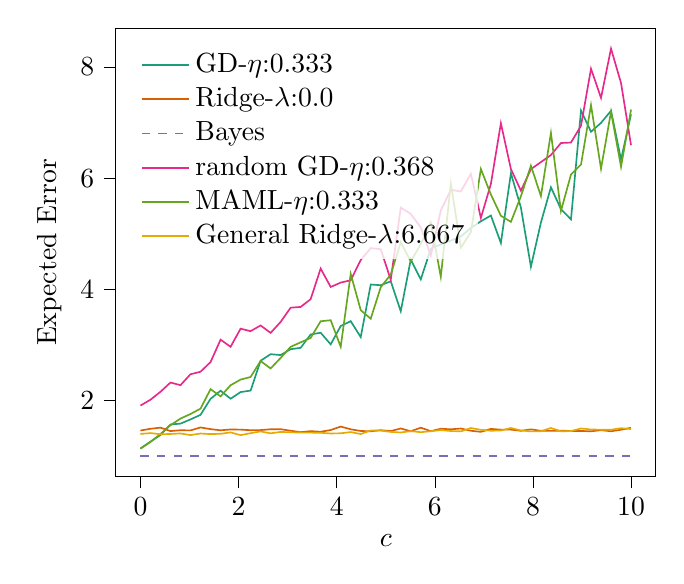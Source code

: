 % This file was created with tikzplotlib v0.10.1.
\begin{tikzpicture}

\definecolor{chocolate217952}{RGB}{217,95,2}
\definecolor{darkcyan27158119}{RGB}{27,158,119}
\definecolor{darkgray176}{RGB}{176,176,176}
\definecolor{deeppink23141138}{RGB}{231,41,138}
\definecolor{lightslategray117112179}{RGB}{117,112,179}
\definecolor{olivedrab10216630}{RGB}{102,166,30}
\definecolor{orange2301712}{RGB}{230,171,2}

\begin{axis}[
legend cell align={left},
legend style={
  fill opacity=0.8,
  draw opacity=1,
  text opacity=1,
  at={(0.03,0.97)},
  anchor=north west,
  draw=none
},
tick align=outside,
tick pos=left,
x grid style={darkgray176},
xlabel={\(\displaystyle c\)},
xmin=-0.5, xmax=10.5,
xtick style={color=black},
y grid style={darkgray176},
ylabel={Expected Error},
ymin=0.633, ymax=8.697,
ytick style={color=black}
]
\addplot [semithick, darkcyan27158119]
table {%
0 1.138
0.204 1.261
0.408 1.381
0.612 1.57
0.816 1.585
1.02 1.661
1.224 1.743
1.429 2.031
1.633 2.177
1.837 2.033
2.041 2.153
2.245 2.179
2.449 2.716
2.653 2.834
2.857 2.818
3.061 2.924
3.265 2.948
3.469 3.189
3.673 3.22
3.878 3.011
4.082 3.341
4.286 3.428
4.49 3.141
4.694 4.087
4.898 4.075
5.102 4.145
5.306 3.607
5.51 4.535
5.714 4.179
5.918 4.729
6.122 4.81
6.327 4.878
6.531 4.951
6.735 5.104
6.939 5.224
7.143 5.328
7.347 4.833
7.551 6.09
7.755 5.471
7.959 4.407
8.163 5.202
8.367 5.836
8.571 5.443
8.776 5.259
8.98 7.216
9.184 6.834
9.388 6.995
9.592 7.212
9.796 6.334
10 7.149
};
\addlegendentry{GD-$\eta$:0.333}
\addplot [semithick, chocolate217952]
table {%
0 1.461
0.204 1.492
0.408 1.513
0.612 1.451
0.816 1.466
1.02 1.463
1.224 1.516
1.429 1.486
1.633 1.465
1.837 1.48
2.041 1.477
2.245 1.467
2.449 1.469
2.653 1.484
2.857 1.485
3.061 1.457
3.265 1.432
3.469 1.45
3.673 1.439
3.878 1.47
4.082 1.532
4.286 1.483
4.49 1.453
4.694 1.447
4.898 1.467
5.102 1.451
5.306 1.498
5.51 1.448
5.714 1.512
5.918 1.449
6.122 1.493
6.327 1.483
6.531 1.497
6.735 1.457
6.939 1.437
7.143 1.49
7.347 1.477
7.551 1.477
7.755 1.456
7.959 1.482
8.163 1.456
8.367 1.455
8.571 1.457
8.776 1.454
8.98 1.453
9.184 1.447
9.388 1.467
9.592 1.448
9.796 1.475
10 1.51
};
\addlegendentry{Ridge-$\lambda$:0.0}
\addplot [semithick, lightslategray117112179, dashed]
table {%
0 1.0
0.204 1.0
0.408 1.0
0.612 1.0
0.816 1.0
1.02 1.0
1.224 1.0
1.429 1.0
1.633 1.0
1.837 1.0
2.041 1.0
2.245 1.0
2.449 1.0
2.653 1.0
2.857 1.0
3.061 1.0
3.265 1.0
3.469 1.0
3.673 1.0
3.878 1.0
4.082 1.0
4.286 1.0
4.49 1.0
4.694 1.0
4.898 1.0
5.102 1.0
5.306 1.0
5.51 1.0
5.714 1.0
5.918 1.0
6.122 1.0
6.327 1.0
6.531 1.0
6.735 1.0
6.939 1.0
7.143 1.0
7.347 1.0
7.551 1.0
7.755 1.0
7.959 1.0
8.163 1.0
8.367 1.0
8.571 1.0
8.776 1.0
8.98 1.0
9.184 1.0
9.388 1.0
9.592 1.0
9.796 1.0
10 1.0
};
\addlegendentry{Bayes}
\addplot [semithick, deeppink23141138]
table {%
0 1.91
0.204 2.015
0.408 2.158
0.612 2.324
0.816 2.277
1.02 2.473
1.224 2.518
1.429 2.692
1.633 3.095
1.837 2.967
2.041 3.293
2.245 3.248
2.449 3.351
2.653 3.217
2.857 3.414
3.061 3.67
3.265 3.684
3.469 3.823
3.673 4.374
3.878 4.043
4.082 4.122
4.286 4.163
4.49 4.528
4.694 4.742
4.898 4.723
5.102 4.172
5.306 5.471
5.51 5.355
5.714 5.114
5.918 4.608
6.122 5.418
6.327 5.791
6.531 5.76
6.735 6.078
6.939 5.285
7.143 5.895
7.347 6.988
7.551 6.165
7.755 5.775
7.959 6.162
8.163 6.289
8.367 6.416
8.571 6.632
8.776 6.641
8.98 6.942
9.184 7.968
9.388 7.444
9.592 8.33
9.796 7.711
10 6.593
};
\addlegendentry{random GD-$\eta$:0.368}
\addplot [semithick, olivedrab10216630]
table {%
0 1.134
0.204 1.255
0.408 1.398
0.612 1.557
0.816 1.676
1.02 1.758
1.224 1.854
1.429 2.205
1.633 2.075
1.837 2.275
2.041 2.377
2.245 2.424
2.449 2.711
2.653 2.577
2.857 2.766
3.061 2.966
3.265 3.047
3.469 3.126
3.673 3.426
3.878 3.445
4.082 2.967
4.286 4.278
4.49 3.626
4.694 3.472
4.898 4.039
5.102 4.267
5.306 4.848
5.51 4.503
5.714 4.811
5.918 5.205
6.122 4.226
6.327 5.903
6.531 4.75
6.735 5.027
6.939 6.165
7.143 5.706
7.347 5.324
7.551 5.214
7.755 5.672
7.959 6.225
8.163 5.678
8.367 6.813
8.571 5.41
8.776 6.066
8.98 6.245
9.184 7.313
9.388 6.17
9.592 7.195
9.796 6.203
10 7.233
};
\addlegendentry{MAML-$\eta$:0.333}
\addplot [semithick, orange2301712]
table {%
0 1.399
0.204 1.415
0.408 1.394
0.612 1.399
0.816 1.408
1.02 1.379
1.224 1.407
1.429 1.397
1.633 1.402
1.837 1.427
2.041 1.378
2.245 1.413
2.449 1.445
2.653 1.41
2.857 1.436
3.061 1.429
3.265 1.424
3.469 1.423
3.673 1.42
3.878 1.408
4.082 1.411
4.286 1.433
4.49 1.398
4.694 1.462
4.898 1.459
5.102 1.436
5.306 1.426
5.51 1.45
5.714 1.431
5.918 1.449
6.122 1.468
6.327 1.452
6.531 1.446
6.735 1.506
6.939 1.474
7.143 1.457
7.347 1.461
7.551 1.507
7.755 1.462
7.959 1.445
8.163 1.447
8.367 1.507
8.571 1.446
8.776 1.452
8.98 1.498
9.184 1.48
9.388 1.476
9.592 1.475
9.796 1.503
10 1.487
};
\addlegendentry{General Ridge-$\lambda$:6.667}
\end{axis}

\end{tikzpicture}
